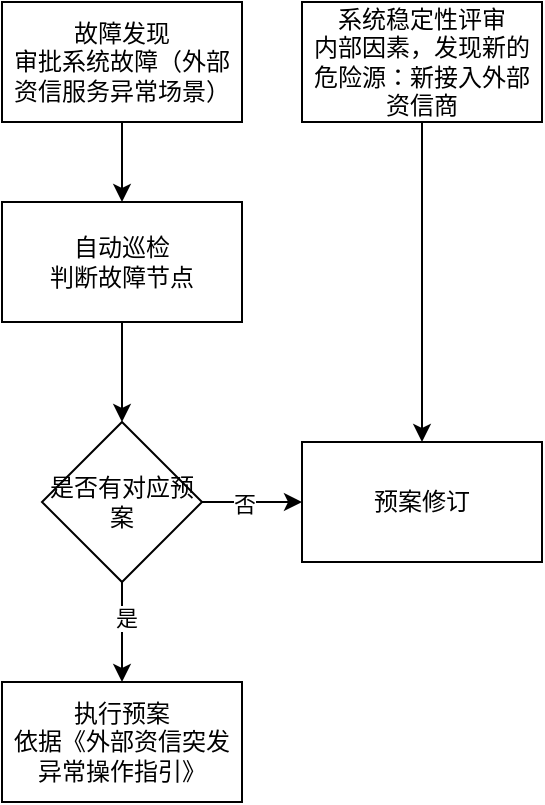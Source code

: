 <mxfile version="14.4.2" type="github">
  <diagram id="MKcHEHEwm5RcW2fj8WLi" name="Page-1">
    <mxGraphModel dx="981" dy="526" grid="1" gridSize="10" guides="1" tooltips="1" connect="1" arrows="1" fold="1" page="1" pageScale="1" pageWidth="827" pageHeight="1169" math="0" shadow="0">
      <root>
        <mxCell id="0" />
        <mxCell id="1" parent="0" />
        <mxCell id="OwDI_MBdAseSTSZx5Pmu-11" value="" style="edgeStyle=orthogonalEdgeStyle;rounded=0;orthogonalLoop=1;jettySize=auto;html=1;" parent="1" source="OwDI_MBdAseSTSZx5Pmu-9" target="OwDI_MBdAseSTSZx5Pmu-10" edge="1">
          <mxGeometry relative="1" as="geometry" />
        </mxCell>
        <mxCell id="OwDI_MBdAseSTSZx5Pmu-9" value="故障发现&lt;br&gt;审批系统故障（外部资信服务异常场景）" style="rounded=0;whiteSpace=wrap;html=1;" parent="1" vertex="1">
          <mxGeometry x="160" y="170" width="120" height="60" as="geometry" />
        </mxCell>
        <mxCell id="OwDI_MBdAseSTSZx5Pmu-15" value="" style="edgeStyle=orthogonalEdgeStyle;rounded=0;orthogonalLoop=1;jettySize=auto;html=1;" parent="1" source="OwDI_MBdAseSTSZx5Pmu-10" target="OwDI_MBdAseSTSZx5Pmu-14" edge="1">
          <mxGeometry relative="1" as="geometry" />
        </mxCell>
        <mxCell id="OwDI_MBdAseSTSZx5Pmu-10" value="自动巡检&lt;br&gt;判断故障节点" style="rounded=0;whiteSpace=wrap;html=1;" parent="1" vertex="1">
          <mxGeometry x="160" y="270" width="120" height="60" as="geometry" />
        </mxCell>
        <mxCell id="OwDI_MBdAseSTSZx5Pmu-12" value="执行预案&lt;br&gt;依据《外部资信突发异常操作指引》" style="rounded=0;whiteSpace=wrap;html=1;" parent="1" vertex="1">
          <mxGeometry x="160" y="510" width="120" height="60" as="geometry" />
        </mxCell>
        <mxCell id="OwDI_MBdAseSTSZx5Pmu-16" value="" style="edgeStyle=orthogonalEdgeStyle;rounded=0;orthogonalLoop=1;jettySize=auto;html=1;" parent="1" source="OwDI_MBdAseSTSZx5Pmu-14" target="OwDI_MBdAseSTSZx5Pmu-12" edge="1">
          <mxGeometry relative="1" as="geometry" />
        </mxCell>
        <mxCell id="nZyj6YNGuKquACvHCQg4-12" value="是" style="edgeLabel;html=1;align=center;verticalAlign=middle;resizable=0;points=[];" vertex="1" connectable="0" parent="OwDI_MBdAseSTSZx5Pmu-16">
          <mxGeometry x="-0.274" y="2" relative="1" as="geometry">
            <mxPoint as="offset" />
          </mxGeometry>
        </mxCell>
        <mxCell id="nZyj6YNGuKquACvHCQg4-2" value="" style="edgeStyle=orthogonalEdgeStyle;rounded=0;orthogonalLoop=1;jettySize=auto;html=1;" edge="1" parent="1" source="OwDI_MBdAseSTSZx5Pmu-14" target="nZyj6YNGuKquACvHCQg4-1">
          <mxGeometry relative="1" as="geometry" />
        </mxCell>
        <mxCell id="nZyj6YNGuKquACvHCQg4-11" value="否" style="edgeLabel;html=1;align=center;verticalAlign=middle;resizable=0;points=[];" vertex="1" connectable="0" parent="nZyj6YNGuKquACvHCQg4-2">
          <mxGeometry x="-0.153" y="-1" relative="1" as="geometry">
            <mxPoint as="offset" />
          </mxGeometry>
        </mxCell>
        <mxCell id="OwDI_MBdAseSTSZx5Pmu-14" value="是否有对应预案" style="rhombus;whiteSpace=wrap;html=1;rounded=0;" parent="1" vertex="1">
          <mxGeometry x="180" y="380" width="80" height="80" as="geometry" />
        </mxCell>
        <mxCell id="nZyj6YNGuKquACvHCQg4-1" value="预案修订" style="whiteSpace=wrap;html=1;rounded=0;" vertex="1" parent="1">
          <mxGeometry x="310" y="390" width="120" height="60" as="geometry" />
        </mxCell>
        <mxCell id="nZyj6YNGuKquACvHCQg4-4" style="edgeStyle=orthogonalEdgeStyle;rounded=0;orthogonalLoop=1;jettySize=auto;html=1;exitX=0.5;exitY=1;exitDx=0;exitDy=0;" edge="1" parent="1" source="nZyj6YNGuKquACvHCQg4-3" target="nZyj6YNGuKquACvHCQg4-1">
          <mxGeometry relative="1" as="geometry" />
        </mxCell>
        <mxCell id="nZyj6YNGuKquACvHCQg4-3" value="系统稳定性评审&lt;br&gt;内部因素，发现新的危险源：新接入外部资信商" style="rounded=0;whiteSpace=wrap;html=1;" vertex="1" parent="1">
          <mxGeometry x="310" y="170" width="120" height="60" as="geometry" />
        </mxCell>
      </root>
    </mxGraphModel>
  </diagram>
</mxfile>
